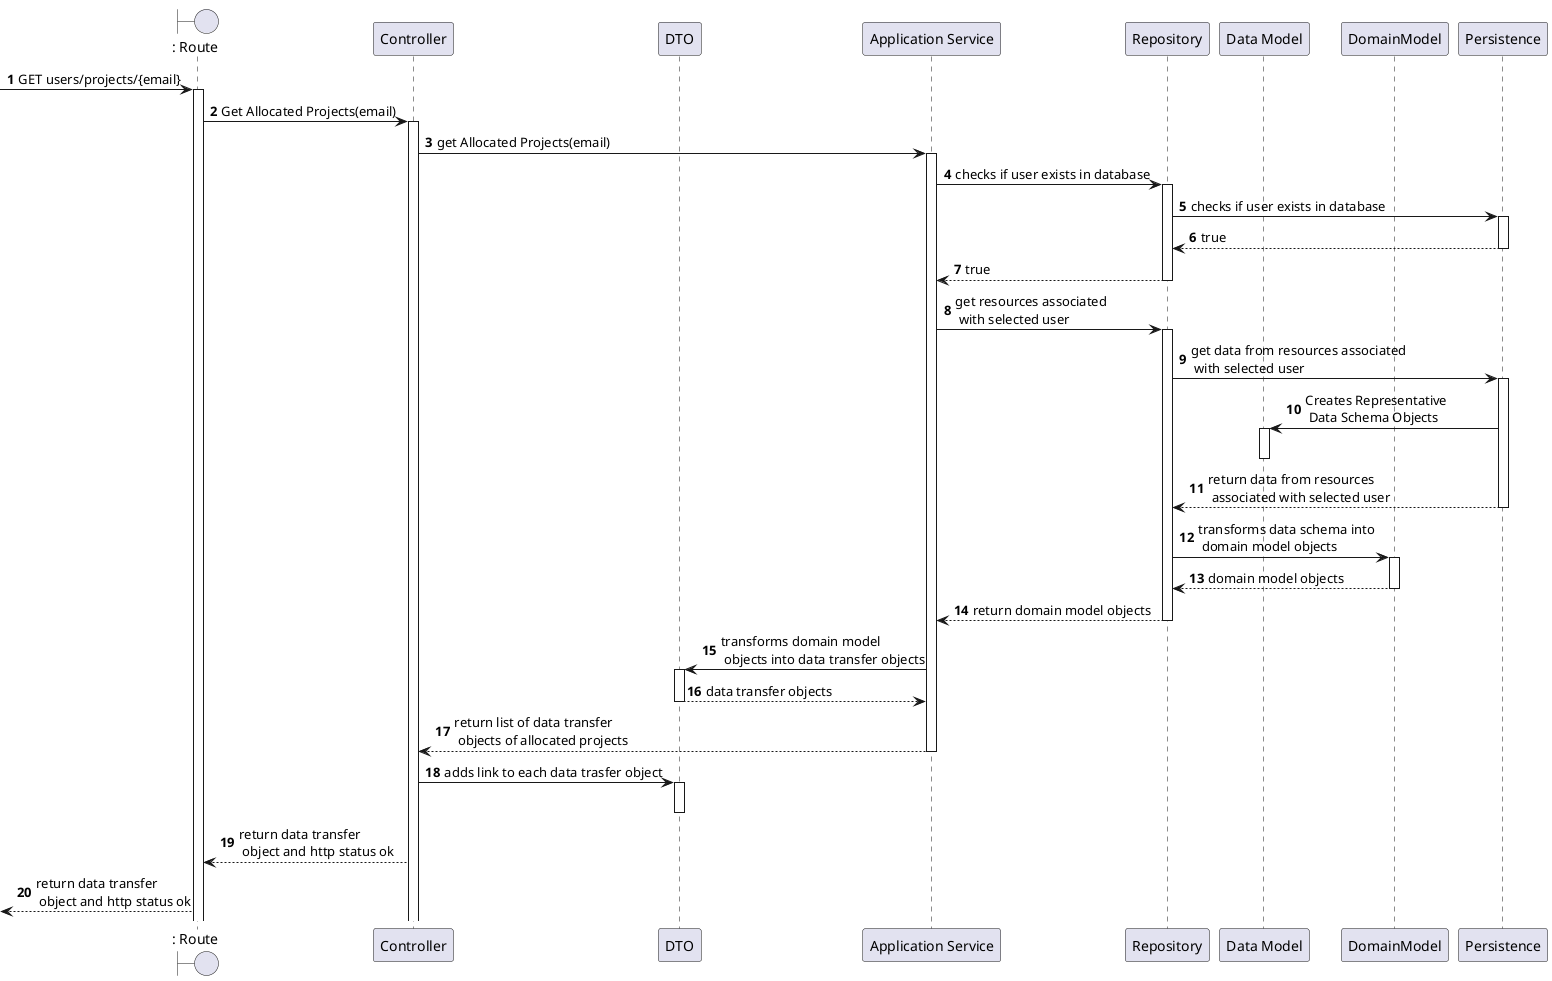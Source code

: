 @startuml
autonumber
boundary ": Route" as route

 -> route : GET users/projects/{email}
activate route
route -> "Controller" as Controller : Get Allocated Projects(email)
activate Controller
participant DTO
Controller -> "Application Service" as AppServ : get Allocated Projects(email)
activate AppServ
AppServ -> "Repository" as Repository : checks if user exists in database
participant "Data Model" as DM
participant DomainModel
activate Repository
Repository -> "Persistence" as Persistence : checks if user exists in database
activate Persistence
Persistence --> Repository : true
deactivate Persistence
Repository --> AppServ : true
deactivate Repository
AppServ -> Repository : get resources associated \n with selected user
activate Repository
Repository -> Persistence : get data from resources associated \n with selected user
activate Persistence

Persistence -> DM : Creates Representative \n Data Schema Objects
activate DM
deactivate DM
Persistence --> Repository : return data from resources \n associated with selected user
deactivate Persistence
Repository -> DomainModel : transforms data schema into \n domain model objects
activate DomainModel
DomainModel --> Repository : domain model objects
deactivate DomainModel
Repository --> AppServ : return domain model objects
deactivate Repository
AppServ -> DTO : transforms domain model \n objects into data transfer objects
activate DTO
DTO --> AppServ : data transfer objects
deactivate DTO
AppServ --> Controller : return list of data transfer \n objects of allocated projects
deactivate AppServ
Controller -> DTO : adds link to each data trasfer object
activate DTO
deactivate DTO
Controller --> route : return data transfer \n object and http status ok
<--route : return data transfer \n object and http status ok

@enduml